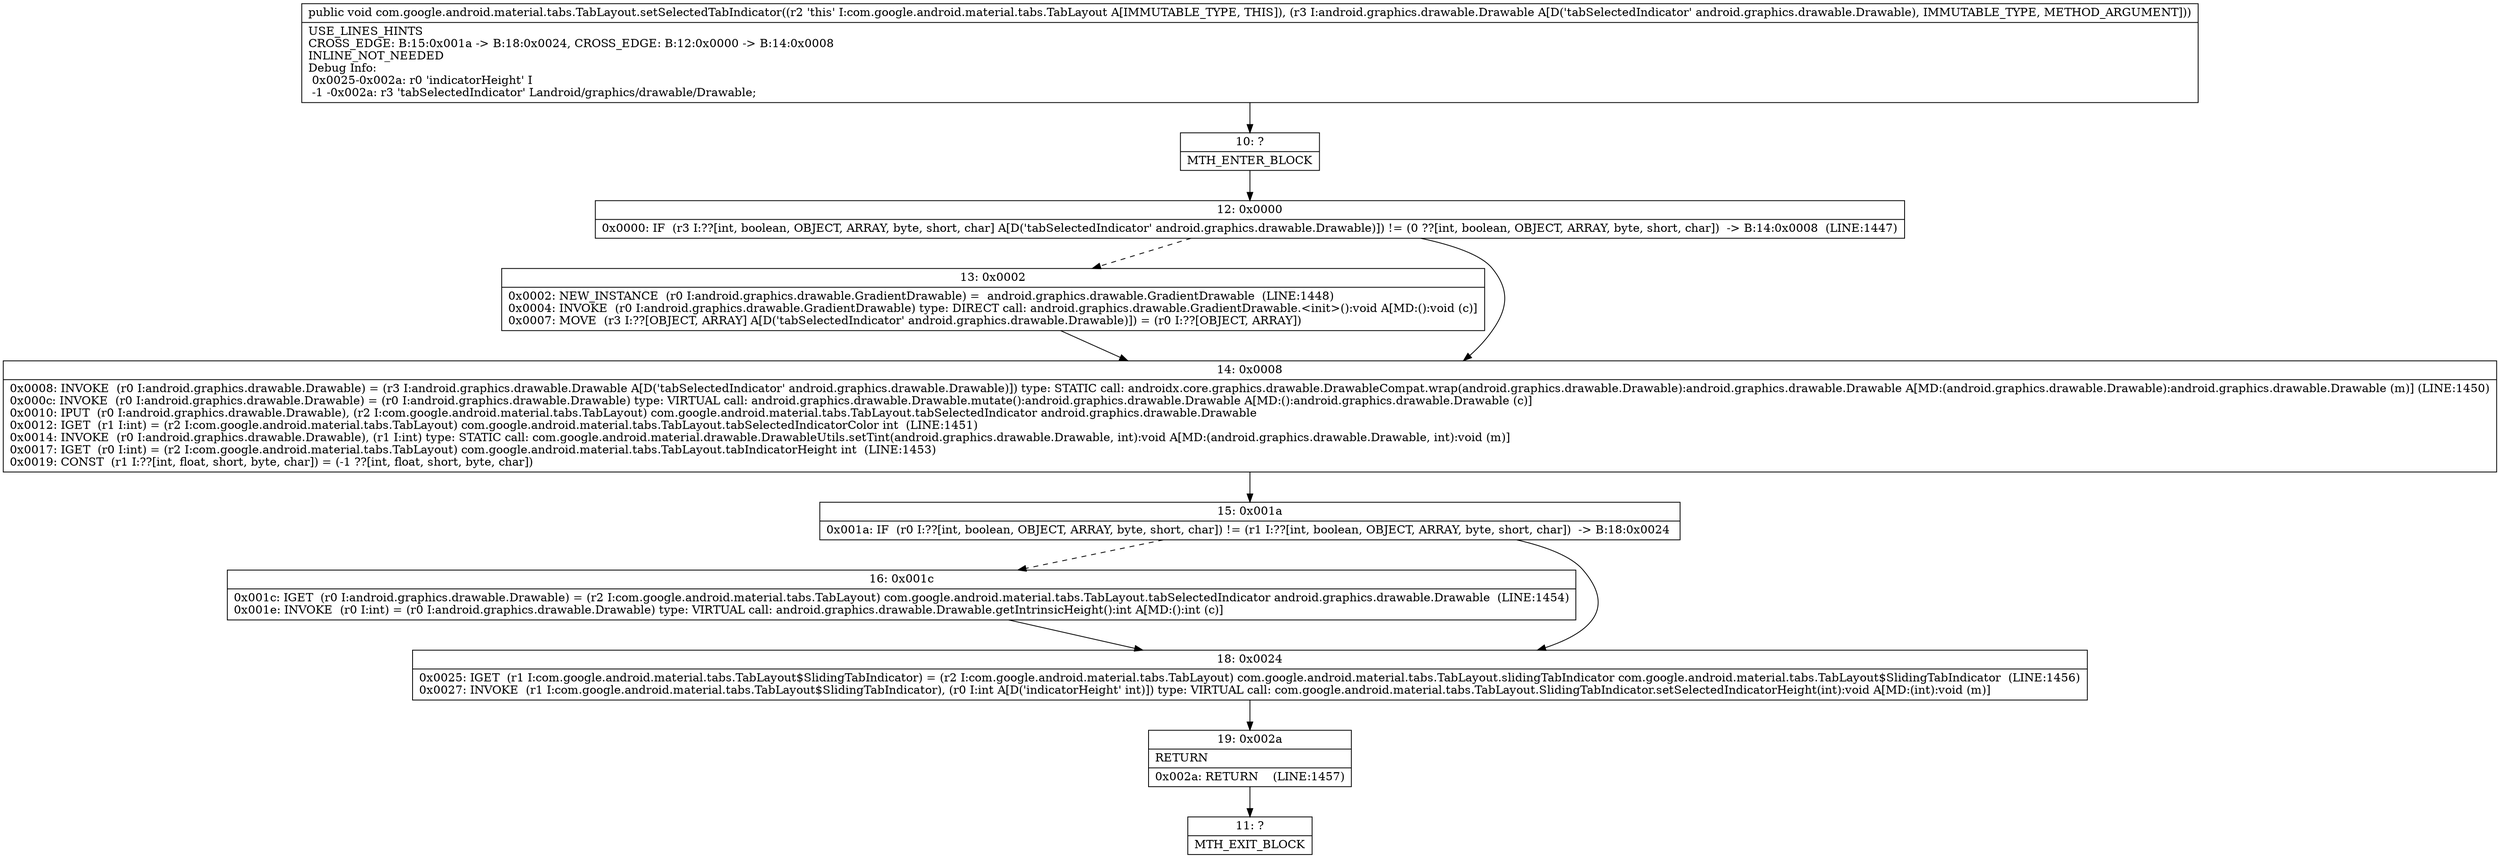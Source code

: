 digraph "CFG forcom.google.android.material.tabs.TabLayout.setSelectedTabIndicator(Landroid\/graphics\/drawable\/Drawable;)V" {
Node_10 [shape=record,label="{10\:\ ?|MTH_ENTER_BLOCK\l}"];
Node_12 [shape=record,label="{12\:\ 0x0000|0x0000: IF  (r3 I:??[int, boolean, OBJECT, ARRAY, byte, short, char] A[D('tabSelectedIndicator' android.graphics.drawable.Drawable)]) != (0 ??[int, boolean, OBJECT, ARRAY, byte, short, char])  \-\> B:14:0x0008  (LINE:1447)\l}"];
Node_13 [shape=record,label="{13\:\ 0x0002|0x0002: NEW_INSTANCE  (r0 I:android.graphics.drawable.GradientDrawable) =  android.graphics.drawable.GradientDrawable  (LINE:1448)\l0x0004: INVOKE  (r0 I:android.graphics.drawable.GradientDrawable) type: DIRECT call: android.graphics.drawable.GradientDrawable.\<init\>():void A[MD:():void (c)]\l0x0007: MOVE  (r3 I:??[OBJECT, ARRAY] A[D('tabSelectedIndicator' android.graphics.drawable.Drawable)]) = (r0 I:??[OBJECT, ARRAY]) \l}"];
Node_14 [shape=record,label="{14\:\ 0x0008|0x0008: INVOKE  (r0 I:android.graphics.drawable.Drawable) = (r3 I:android.graphics.drawable.Drawable A[D('tabSelectedIndicator' android.graphics.drawable.Drawable)]) type: STATIC call: androidx.core.graphics.drawable.DrawableCompat.wrap(android.graphics.drawable.Drawable):android.graphics.drawable.Drawable A[MD:(android.graphics.drawable.Drawable):android.graphics.drawable.Drawable (m)] (LINE:1450)\l0x000c: INVOKE  (r0 I:android.graphics.drawable.Drawable) = (r0 I:android.graphics.drawable.Drawable) type: VIRTUAL call: android.graphics.drawable.Drawable.mutate():android.graphics.drawable.Drawable A[MD:():android.graphics.drawable.Drawable (c)]\l0x0010: IPUT  (r0 I:android.graphics.drawable.Drawable), (r2 I:com.google.android.material.tabs.TabLayout) com.google.android.material.tabs.TabLayout.tabSelectedIndicator android.graphics.drawable.Drawable \l0x0012: IGET  (r1 I:int) = (r2 I:com.google.android.material.tabs.TabLayout) com.google.android.material.tabs.TabLayout.tabSelectedIndicatorColor int  (LINE:1451)\l0x0014: INVOKE  (r0 I:android.graphics.drawable.Drawable), (r1 I:int) type: STATIC call: com.google.android.material.drawable.DrawableUtils.setTint(android.graphics.drawable.Drawable, int):void A[MD:(android.graphics.drawable.Drawable, int):void (m)]\l0x0017: IGET  (r0 I:int) = (r2 I:com.google.android.material.tabs.TabLayout) com.google.android.material.tabs.TabLayout.tabIndicatorHeight int  (LINE:1453)\l0x0019: CONST  (r1 I:??[int, float, short, byte, char]) = (\-1 ??[int, float, short, byte, char]) \l}"];
Node_15 [shape=record,label="{15\:\ 0x001a|0x001a: IF  (r0 I:??[int, boolean, OBJECT, ARRAY, byte, short, char]) != (r1 I:??[int, boolean, OBJECT, ARRAY, byte, short, char])  \-\> B:18:0x0024 \l}"];
Node_16 [shape=record,label="{16\:\ 0x001c|0x001c: IGET  (r0 I:android.graphics.drawable.Drawable) = (r2 I:com.google.android.material.tabs.TabLayout) com.google.android.material.tabs.TabLayout.tabSelectedIndicator android.graphics.drawable.Drawable  (LINE:1454)\l0x001e: INVOKE  (r0 I:int) = (r0 I:android.graphics.drawable.Drawable) type: VIRTUAL call: android.graphics.drawable.Drawable.getIntrinsicHeight():int A[MD:():int (c)]\l}"];
Node_18 [shape=record,label="{18\:\ 0x0024|0x0025: IGET  (r1 I:com.google.android.material.tabs.TabLayout$SlidingTabIndicator) = (r2 I:com.google.android.material.tabs.TabLayout) com.google.android.material.tabs.TabLayout.slidingTabIndicator com.google.android.material.tabs.TabLayout$SlidingTabIndicator  (LINE:1456)\l0x0027: INVOKE  (r1 I:com.google.android.material.tabs.TabLayout$SlidingTabIndicator), (r0 I:int A[D('indicatorHeight' int)]) type: VIRTUAL call: com.google.android.material.tabs.TabLayout.SlidingTabIndicator.setSelectedIndicatorHeight(int):void A[MD:(int):void (m)]\l}"];
Node_19 [shape=record,label="{19\:\ 0x002a|RETURN\l|0x002a: RETURN    (LINE:1457)\l}"];
Node_11 [shape=record,label="{11\:\ ?|MTH_EXIT_BLOCK\l}"];
MethodNode[shape=record,label="{public void com.google.android.material.tabs.TabLayout.setSelectedTabIndicator((r2 'this' I:com.google.android.material.tabs.TabLayout A[IMMUTABLE_TYPE, THIS]), (r3 I:android.graphics.drawable.Drawable A[D('tabSelectedIndicator' android.graphics.drawable.Drawable), IMMUTABLE_TYPE, METHOD_ARGUMENT]))  | USE_LINES_HINTS\lCROSS_EDGE: B:15:0x001a \-\> B:18:0x0024, CROSS_EDGE: B:12:0x0000 \-\> B:14:0x0008\lINLINE_NOT_NEEDED\lDebug Info:\l  0x0025\-0x002a: r0 'indicatorHeight' I\l  \-1 \-0x002a: r3 'tabSelectedIndicator' Landroid\/graphics\/drawable\/Drawable;\l}"];
MethodNode -> Node_10;Node_10 -> Node_12;
Node_12 -> Node_13[style=dashed];
Node_12 -> Node_14;
Node_13 -> Node_14;
Node_14 -> Node_15;
Node_15 -> Node_16[style=dashed];
Node_15 -> Node_18;
Node_16 -> Node_18;
Node_18 -> Node_19;
Node_19 -> Node_11;
}

